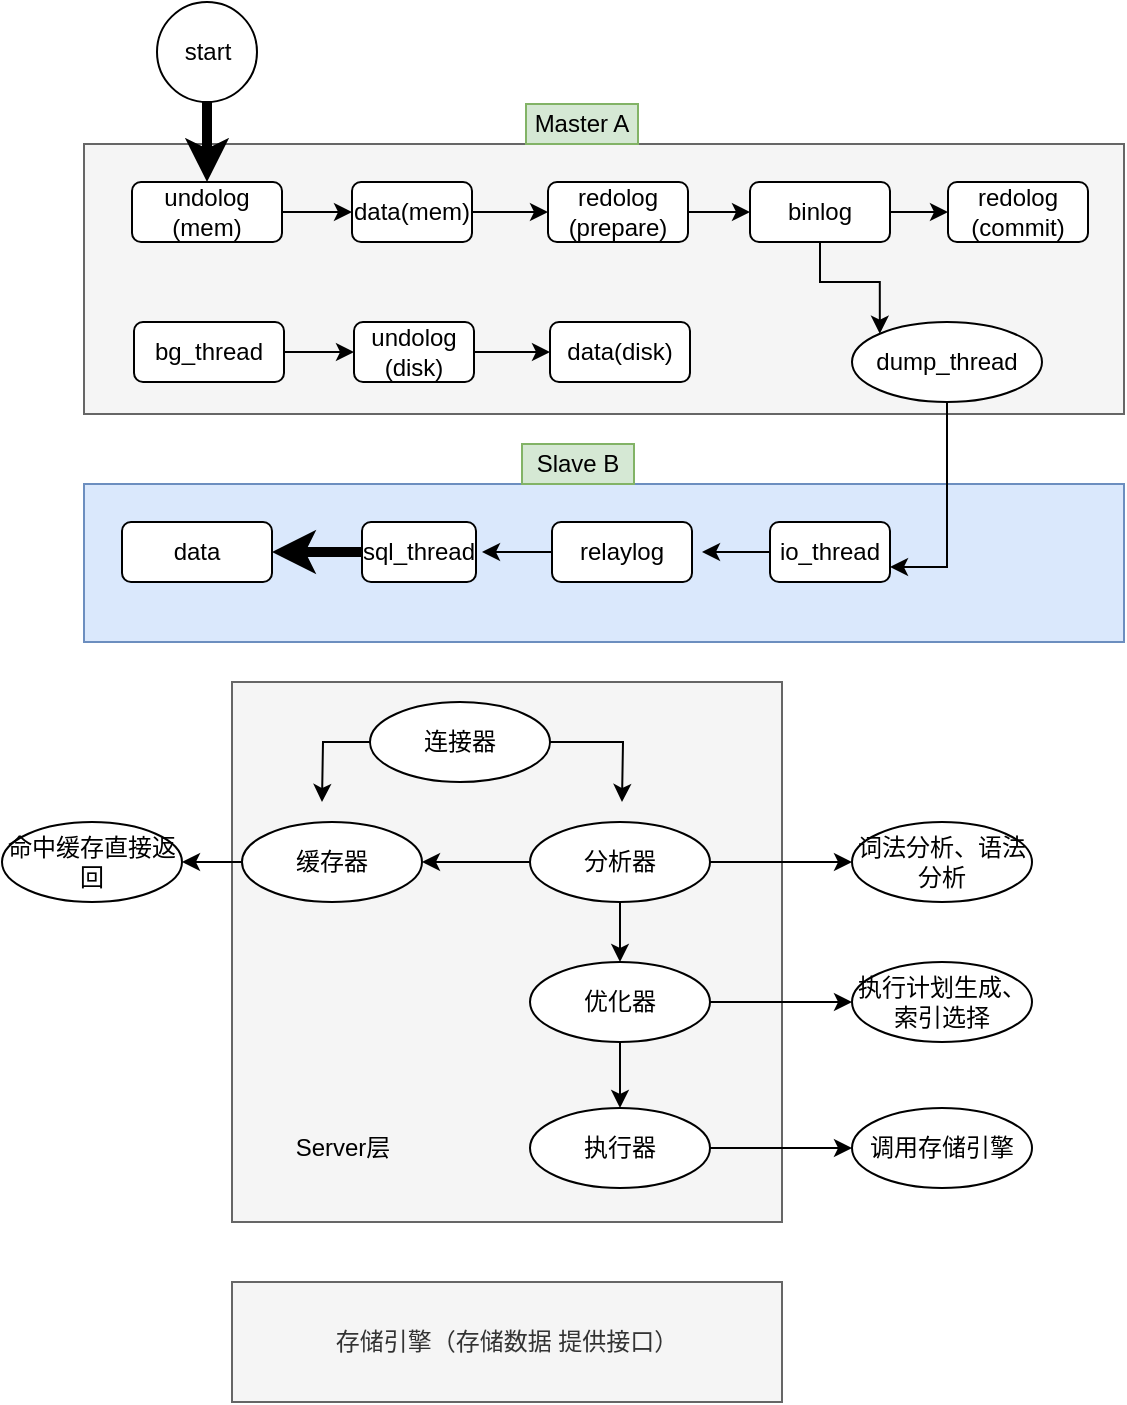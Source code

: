 <mxfile version="12.7.0" type="github">
  <diagram id="X3lMsigEZ51bs_y9SPqC" name="Page-1">
    <mxGraphModel dx="946" dy="564" grid="1" gridSize="10" guides="1" tooltips="1" connect="1" arrows="1" fold="1" page="1" pageScale="1" pageWidth="827" pageHeight="1169" math="0" shadow="0">
      <root>
        <mxCell id="0"/>
        <mxCell id="1" parent="0"/>
        <mxCell id="Qo_AEfp6a7vn4tAhpDk_-20" value="" style="rounded=0;whiteSpace=wrap;html=1;fillColor=#f5f5f5;strokeColor=#666666;fontColor=#333333;" vertex="1" parent="1">
          <mxGeometry x="125" y="390" width="275" height="270" as="geometry"/>
        </mxCell>
        <mxCell id="5JORFhpoqFamre0fklCF-31" value="" style="rounded=0;whiteSpace=wrap;html=1;fillColor=#dae8fc;strokeColor=#6c8ebf;" parent="1" vertex="1">
          <mxGeometry x="51" y="291" width="520" height="79" as="geometry"/>
        </mxCell>
        <mxCell id="5JORFhpoqFamre0fklCF-22" value="" style="rounded=0;whiteSpace=wrap;html=1;fillColor=#f5f5f5;strokeColor=#666666;fontColor=#333333;" parent="1" vertex="1">
          <mxGeometry x="51" y="121" width="520" height="135" as="geometry"/>
        </mxCell>
        <mxCell id="5JORFhpoqFamre0fklCF-16" style="edgeStyle=orthogonalEdgeStyle;rounded=0;orthogonalLoop=1;jettySize=auto;html=1;entryX=0.5;entryY=0;entryDx=0;entryDy=0;strokeWidth=5;" parent="1" source="5JORFhpoqFamre0fklCF-1" target="5JORFhpoqFamre0fklCF-2" edge="1">
          <mxGeometry relative="1" as="geometry"/>
        </mxCell>
        <mxCell id="5JORFhpoqFamre0fklCF-1" value="start" style="ellipse;whiteSpace=wrap;html=1;aspect=fixed;" parent="1" vertex="1">
          <mxGeometry x="87.5" y="50" width="50" height="50" as="geometry"/>
        </mxCell>
        <mxCell id="5JORFhpoqFamre0fklCF-11" style="edgeStyle=orthogonalEdgeStyle;rounded=0;orthogonalLoop=1;jettySize=auto;html=1;entryX=0;entryY=0.5;entryDx=0;entryDy=0;" parent="1" source="5JORFhpoqFamre0fklCF-2" target="5JORFhpoqFamre0fklCF-3" edge="1">
          <mxGeometry relative="1" as="geometry"/>
        </mxCell>
        <mxCell id="5JORFhpoqFamre0fklCF-2" value="undolog&lt;br&gt;(mem)" style="rounded=1;whiteSpace=wrap;html=1;" parent="1" vertex="1">
          <mxGeometry x="75" y="140" width="75" height="30" as="geometry"/>
        </mxCell>
        <mxCell id="5JORFhpoqFamre0fklCF-12" style="edgeStyle=orthogonalEdgeStyle;rounded=0;orthogonalLoop=1;jettySize=auto;html=1;entryX=0;entryY=0.5;entryDx=0;entryDy=0;" parent="1" source="5JORFhpoqFamre0fklCF-3" target="5JORFhpoqFamre0fklCF-4" edge="1">
          <mxGeometry relative="1" as="geometry"/>
        </mxCell>
        <mxCell id="5JORFhpoqFamre0fklCF-3" value="data(mem)" style="rounded=1;whiteSpace=wrap;html=1;" parent="1" vertex="1">
          <mxGeometry x="185" y="140" width="60" height="30" as="geometry"/>
        </mxCell>
        <mxCell id="5JORFhpoqFamre0fklCF-13" style="edgeStyle=orthogonalEdgeStyle;rounded=0;orthogonalLoop=1;jettySize=auto;html=1;entryX=0;entryY=0.5;entryDx=0;entryDy=0;" parent="1" source="5JORFhpoqFamre0fklCF-4" target="5JORFhpoqFamre0fklCF-5" edge="1">
          <mxGeometry relative="1" as="geometry"/>
        </mxCell>
        <mxCell id="5JORFhpoqFamre0fklCF-4" value="redolog&lt;br&gt;(prepare)" style="rounded=1;whiteSpace=wrap;html=1;" parent="1" vertex="1">
          <mxGeometry x="283" y="140" width="70" height="30" as="geometry"/>
        </mxCell>
        <mxCell id="5JORFhpoqFamre0fklCF-14" style="edgeStyle=orthogonalEdgeStyle;rounded=0;orthogonalLoop=1;jettySize=auto;html=1;entryX=0;entryY=0.5;entryDx=0;entryDy=0;" parent="1" source="5JORFhpoqFamre0fklCF-5" target="5JORFhpoqFamre0fklCF-6" edge="1">
          <mxGeometry relative="1" as="geometry"/>
        </mxCell>
        <mxCell id="5JORFhpoqFamre0fklCF-15" style="edgeStyle=orthogonalEdgeStyle;rounded=0;orthogonalLoop=1;jettySize=auto;html=1;entryX=0;entryY=0;entryDx=0;entryDy=0;" parent="1" source="5JORFhpoqFamre0fklCF-5" target="5JORFhpoqFamre0fklCF-9" edge="1">
          <mxGeometry relative="1" as="geometry"/>
        </mxCell>
        <mxCell id="5JORFhpoqFamre0fklCF-5" value="binlog" style="rounded=1;whiteSpace=wrap;html=1;" parent="1" vertex="1">
          <mxGeometry x="384" y="140" width="70" height="30" as="geometry"/>
        </mxCell>
        <mxCell id="5JORFhpoqFamre0fklCF-6" value="redolog&lt;br&gt;(commit)" style="rounded=1;whiteSpace=wrap;html=1;" parent="1" vertex="1">
          <mxGeometry x="483" y="140" width="70" height="30" as="geometry"/>
        </mxCell>
        <mxCell id="5JORFhpoqFamre0fklCF-27" style="edgeStyle=orthogonalEdgeStyle;rounded=0;orthogonalLoop=1;jettySize=auto;html=1;entryX=1;entryY=0.75;entryDx=0;entryDy=0;strokeWidth=1;" parent="1" source="5JORFhpoqFamre0fklCF-9" target="5JORFhpoqFamre0fklCF-26" edge="1">
          <mxGeometry relative="1" as="geometry"/>
        </mxCell>
        <mxCell id="5JORFhpoqFamre0fklCF-9" value="dump_thread" style="ellipse;whiteSpace=wrap;html=1;" parent="1" vertex="1">
          <mxGeometry x="435" y="210" width="95" height="40" as="geometry"/>
        </mxCell>
        <mxCell id="5JORFhpoqFamre0fklCF-20" style="edgeStyle=orthogonalEdgeStyle;rounded=0;orthogonalLoop=1;jettySize=auto;html=1;entryX=0;entryY=0.5;entryDx=0;entryDy=0;" parent="1" source="5JORFhpoqFamre0fklCF-17" target="5JORFhpoqFamre0fklCF-18" edge="1">
          <mxGeometry relative="1" as="geometry"/>
        </mxCell>
        <mxCell id="5JORFhpoqFamre0fklCF-17" value="bg_thread" style="rounded=1;whiteSpace=wrap;html=1;" parent="1" vertex="1">
          <mxGeometry x="76" y="210" width="75" height="30" as="geometry"/>
        </mxCell>
        <mxCell id="5JORFhpoqFamre0fklCF-21" style="edgeStyle=orthogonalEdgeStyle;rounded=0;orthogonalLoop=1;jettySize=auto;html=1;entryX=0;entryY=0.5;entryDx=0;entryDy=0;" parent="1" source="5JORFhpoqFamre0fklCF-18" target="5JORFhpoqFamre0fklCF-19" edge="1">
          <mxGeometry relative="1" as="geometry"/>
        </mxCell>
        <mxCell id="5JORFhpoqFamre0fklCF-18" value="undolog&lt;br&gt;(disk)" style="rounded=1;whiteSpace=wrap;html=1;" parent="1" vertex="1">
          <mxGeometry x="186" y="210" width="60" height="30" as="geometry"/>
        </mxCell>
        <mxCell id="5JORFhpoqFamre0fklCF-19" value="data(disk)" style="rounded=1;whiteSpace=wrap;html=1;" parent="1" vertex="1">
          <mxGeometry x="284" y="210" width="70" height="30" as="geometry"/>
        </mxCell>
        <mxCell id="5JORFhpoqFamre0fklCF-23" value="data" style="rounded=1;whiteSpace=wrap;html=1;" parent="1" vertex="1">
          <mxGeometry x="70" y="310" width="75" height="30" as="geometry"/>
        </mxCell>
        <mxCell id="5JORFhpoqFamre0fklCF-30" style="edgeStyle=orthogonalEdgeStyle;rounded=0;orthogonalLoop=1;jettySize=auto;html=1;entryX=1;entryY=0.5;entryDx=0;entryDy=0;strokeWidth=5;" parent="1" source="5JORFhpoqFamre0fklCF-24" target="5JORFhpoqFamre0fklCF-23" edge="1">
          <mxGeometry relative="1" as="geometry"/>
        </mxCell>
        <mxCell id="5JORFhpoqFamre0fklCF-24" value="sql_thread" style="rounded=1;whiteSpace=wrap;html=1;" parent="1" vertex="1">
          <mxGeometry x="190" y="310" width="57" height="30" as="geometry"/>
        </mxCell>
        <mxCell id="5JORFhpoqFamre0fklCF-29" style="edgeStyle=orthogonalEdgeStyle;rounded=0;orthogonalLoop=1;jettySize=auto;html=1;strokeWidth=1;" parent="1" source="5JORFhpoqFamre0fklCF-25" edge="1">
          <mxGeometry relative="1" as="geometry">
            <mxPoint x="250" y="325" as="targetPoint"/>
          </mxGeometry>
        </mxCell>
        <mxCell id="5JORFhpoqFamre0fklCF-25" value="relaylog" style="rounded=1;whiteSpace=wrap;html=1;" parent="1" vertex="1">
          <mxGeometry x="285" y="310" width="70" height="30" as="geometry"/>
        </mxCell>
        <mxCell id="5JORFhpoqFamre0fklCF-28" style="edgeStyle=orthogonalEdgeStyle;rounded=0;orthogonalLoop=1;jettySize=auto;html=1;strokeWidth=1;" parent="1" source="5JORFhpoqFamre0fklCF-26" edge="1">
          <mxGeometry relative="1" as="geometry">
            <mxPoint x="360" y="325" as="targetPoint"/>
          </mxGeometry>
        </mxCell>
        <mxCell id="5JORFhpoqFamre0fklCF-26" value="io_thread" style="rounded=1;whiteSpace=wrap;html=1;" parent="1" vertex="1">
          <mxGeometry x="394" y="310" width="60" height="30" as="geometry"/>
        </mxCell>
        <mxCell id="5JORFhpoqFamre0fklCF-32" value="Master A" style="text;html=1;strokeColor=#82b366;fillColor=#d5e8d4;align=center;verticalAlign=middle;whiteSpace=wrap;rounded=0;" parent="1" vertex="1">
          <mxGeometry x="272" y="101" width="56" height="20" as="geometry"/>
        </mxCell>
        <mxCell id="5JORFhpoqFamre0fklCF-33" value="Slave B" style="text;html=1;strokeColor=#82b366;fillColor=#d5e8d4;align=center;verticalAlign=middle;whiteSpace=wrap;rounded=0;" parent="1" vertex="1">
          <mxGeometry x="270" y="271" width="56" height="20" as="geometry"/>
        </mxCell>
        <mxCell id="Qo_AEfp6a7vn4tAhpDk_-9" style="edgeStyle=orthogonalEdgeStyle;rounded=0;orthogonalLoop=1;jettySize=auto;html=1;" edge="1" parent="1" source="Qo_AEfp6a7vn4tAhpDk_-2">
          <mxGeometry relative="1" as="geometry">
            <mxPoint x="170" y="450" as="targetPoint"/>
          </mxGeometry>
        </mxCell>
        <mxCell id="Qo_AEfp6a7vn4tAhpDk_-10" style="edgeStyle=orthogonalEdgeStyle;rounded=0;orthogonalLoop=1;jettySize=auto;html=1;" edge="1" parent="1" source="Qo_AEfp6a7vn4tAhpDk_-2">
          <mxGeometry relative="1" as="geometry">
            <mxPoint x="320" y="450" as="targetPoint"/>
          </mxGeometry>
        </mxCell>
        <mxCell id="Qo_AEfp6a7vn4tAhpDk_-2" value="连接器" style="ellipse;whiteSpace=wrap;html=1;" vertex="1" parent="1">
          <mxGeometry x="194" y="400" width="90" height="40" as="geometry"/>
        </mxCell>
        <mxCell id="Qo_AEfp6a7vn4tAhpDk_-11" style="edgeStyle=orthogonalEdgeStyle;rounded=0;orthogonalLoop=1;jettySize=auto;html=1;entryX=1;entryY=0.5;entryDx=0;entryDy=0;" edge="1" parent="1" source="Qo_AEfp6a7vn4tAhpDk_-3" target="Qo_AEfp6a7vn4tAhpDk_-6">
          <mxGeometry relative="1" as="geometry"/>
        </mxCell>
        <mxCell id="Qo_AEfp6a7vn4tAhpDk_-16" style="edgeStyle=orthogonalEdgeStyle;rounded=0;orthogonalLoop=1;jettySize=auto;html=1;" edge="1" parent="1" source="Qo_AEfp6a7vn4tAhpDk_-3" target="Qo_AEfp6a7vn4tAhpDk_-4">
          <mxGeometry relative="1" as="geometry"/>
        </mxCell>
        <mxCell id="Qo_AEfp6a7vn4tAhpDk_-24" value="" style="edgeStyle=orthogonalEdgeStyle;rounded=0;orthogonalLoop=1;jettySize=auto;html=1;" edge="1" parent="1" source="Qo_AEfp6a7vn4tAhpDk_-3" target="Qo_AEfp6a7vn4tAhpDk_-23">
          <mxGeometry relative="1" as="geometry"/>
        </mxCell>
        <mxCell id="Qo_AEfp6a7vn4tAhpDk_-3" value="分析器" style="ellipse;whiteSpace=wrap;html=1;" vertex="1" parent="1">
          <mxGeometry x="274" y="460" width="90" height="40" as="geometry"/>
        </mxCell>
        <mxCell id="Qo_AEfp6a7vn4tAhpDk_-23" value="词法分析、语法分析" style="ellipse;whiteSpace=wrap;html=1;" vertex="1" parent="1">
          <mxGeometry x="435" y="460" width="90" height="40" as="geometry"/>
        </mxCell>
        <mxCell id="Qo_AEfp6a7vn4tAhpDk_-17" style="edgeStyle=orthogonalEdgeStyle;rounded=0;orthogonalLoop=1;jettySize=auto;html=1;" edge="1" parent="1" source="Qo_AEfp6a7vn4tAhpDk_-4" target="Qo_AEfp6a7vn4tAhpDk_-5">
          <mxGeometry relative="1" as="geometry"/>
        </mxCell>
        <mxCell id="Qo_AEfp6a7vn4tAhpDk_-26" value="" style="edgeStyle=orthogonalEdgeStyle;rounded=0;orthogonalLoop=1;jettySize=auto;html=1;" edge="1" parent="1" source="Qo_AEfp6a7vn4tAhpDk_-4" target="Qo_AEfp6a7vn4tAhpDk_-25">
          <mxGeometry relative="1" as="geometry"/>
        </mxCell>
        <mxCell id="Qo_AEfp6a7vn4tAhpDk_-4" value="优化器" style="ellipse;whiteSpace=wrap;html=1;" vertex="1" parent="1">
          <mxGeometry x="274" y="530" width="90" height="40" as="geometry"/>
        </mxCell>
        <mxCell id="Qo_AEfp6a7vn4tAhpDk_-25" value="执行计划生成、索引选择" style="ellipse;whiteSpace=wrap;html=1;" vertex="1" parent="1">
          <mxGeometry x="435" y="530" width="90" height="40" as="geometry"/>
        </mxCell>
        <mxCell id="Qo_AEfp6a7vn4tAhpDk_-28" value="" style="edgeStyle=orthogonalEdgeStyle;rounded=0;orthogonalLoop=1;jettySize=auto;html=1;" edge="1" parent="1" source="Qo_AEfp6a7vn4tAhpDk_-5" target="Qo_AEfp6a7vn4tAhpDk_-27">
          <mxGeometry relative="1" as="geometry"/>
        </mxCell>
        <mxCell id="Qo_AEfp6a7vn4tAhpDk_-5" value="执行器" style="ellipse;whiteSpace=wrap;html=1;" vertex="1" parent="1">
          <mxGeometry x="274" y="603" width="90" height="40" as="geometry"/>
        </mxCell>
        <mxCell id="Qo_AEfp6a7vn4tAhpDk_-27" value="调用存储引擎" style="ellipse;whiteSpace=wrap;html=1;" vertex="1" parent="1">
          <mxGeometry x="435" y="603" width="90" height="40" as="geometry"/>
        </mxCell>
        <mxCell id="Qo_AEfp6a7vn4tAhpDk_-30" value="" style="edgeStyle=orthogonalEdgeStyle;rounded=0;orthogonalLoop=1;jettySize=auto;html=1;" edge="1" parent="1" source="Qo_AEfp6a7vn4tAhpDk_-6" target="Qo_AEfp6a7vn4tAhpDk_-29">
          <mxGeometry relative="1" as="geometry"/>
        </mxCell>
        <mxCell id="Qo_AEfp6a7vn4tAhpDk_-6" value="缓存器" style="ellipse;whiteSpace=wrap;html=1;" vertex="1" parent="1">
          <mxGeometry x="130" y="460" width="90" height="40" as="geometry"/>
        </mxCell>
        <mxCell id="Qo_AEfp6a7vn4tAhpDk_-29" value="命中缓存直接返回" style="ellipse;whiteSpace=wrap;html=1;" vertex="1" parent="1">
          <mxGeometry x="10" y="460" width="90" height="40" as="geometry"/>
        </mxCell>
        <mxCell id="Qo_AEfp6a7vn4tAhpDk_-21" value="存储引擎（存储数据 提供接口）" style="rounded=0;whiteSpace=wrap;html=1;fillColor=#f5f5f5;strokeColor=#666666;fontColor=#333333;" vertex="1" parent="1">
          <mxGeometry x="125" y="690" width="275" height="60" as="geometry"/>
        </mxCell>
        <mxCell id="Qo_AEfp6a7vn4tAhpDk_-22" value="Server层" style="text;html=1;strokeColor=none;fillColor=none;align=center;verticalAlign=middle;whiteSpace=wrap;rounded=0;" vertex="1" parent="1">
          <mxGeometry x="151" y="613" width="59" height="20" as="geometry"/>
        </mxCell>
      </root>
    </mxGraphModel>
  </diagram>
</mxfile>

